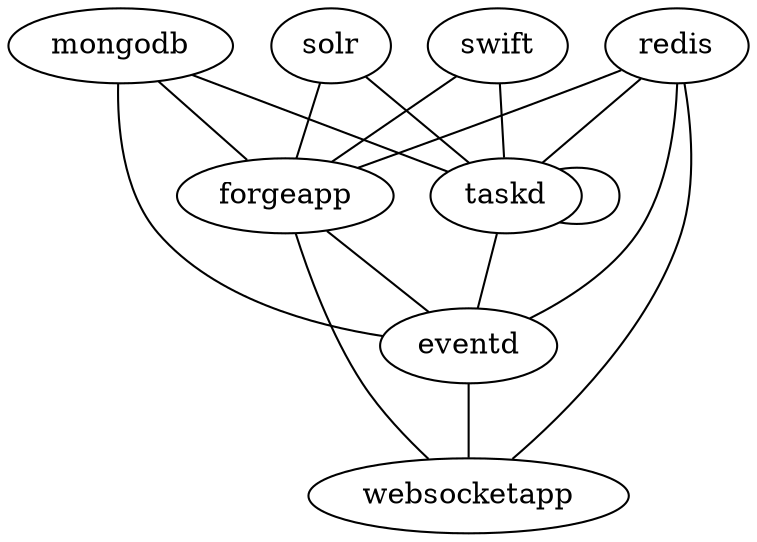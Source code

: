graph component_services {
    rankdir=BT;
    forgeapp -- {
        mongodb,
        redis,
        solr,
        swift
    };
    taskd -- {
        mongodb,
        redis,
        solr,
        taskd,
        swift
    };
    eventd -- {
        mongodb,
        redis,
        forgeapp,
        taskd
    };
    websocketapp -- {
        redis,
        eventd,
        forgeapp
    };
}
